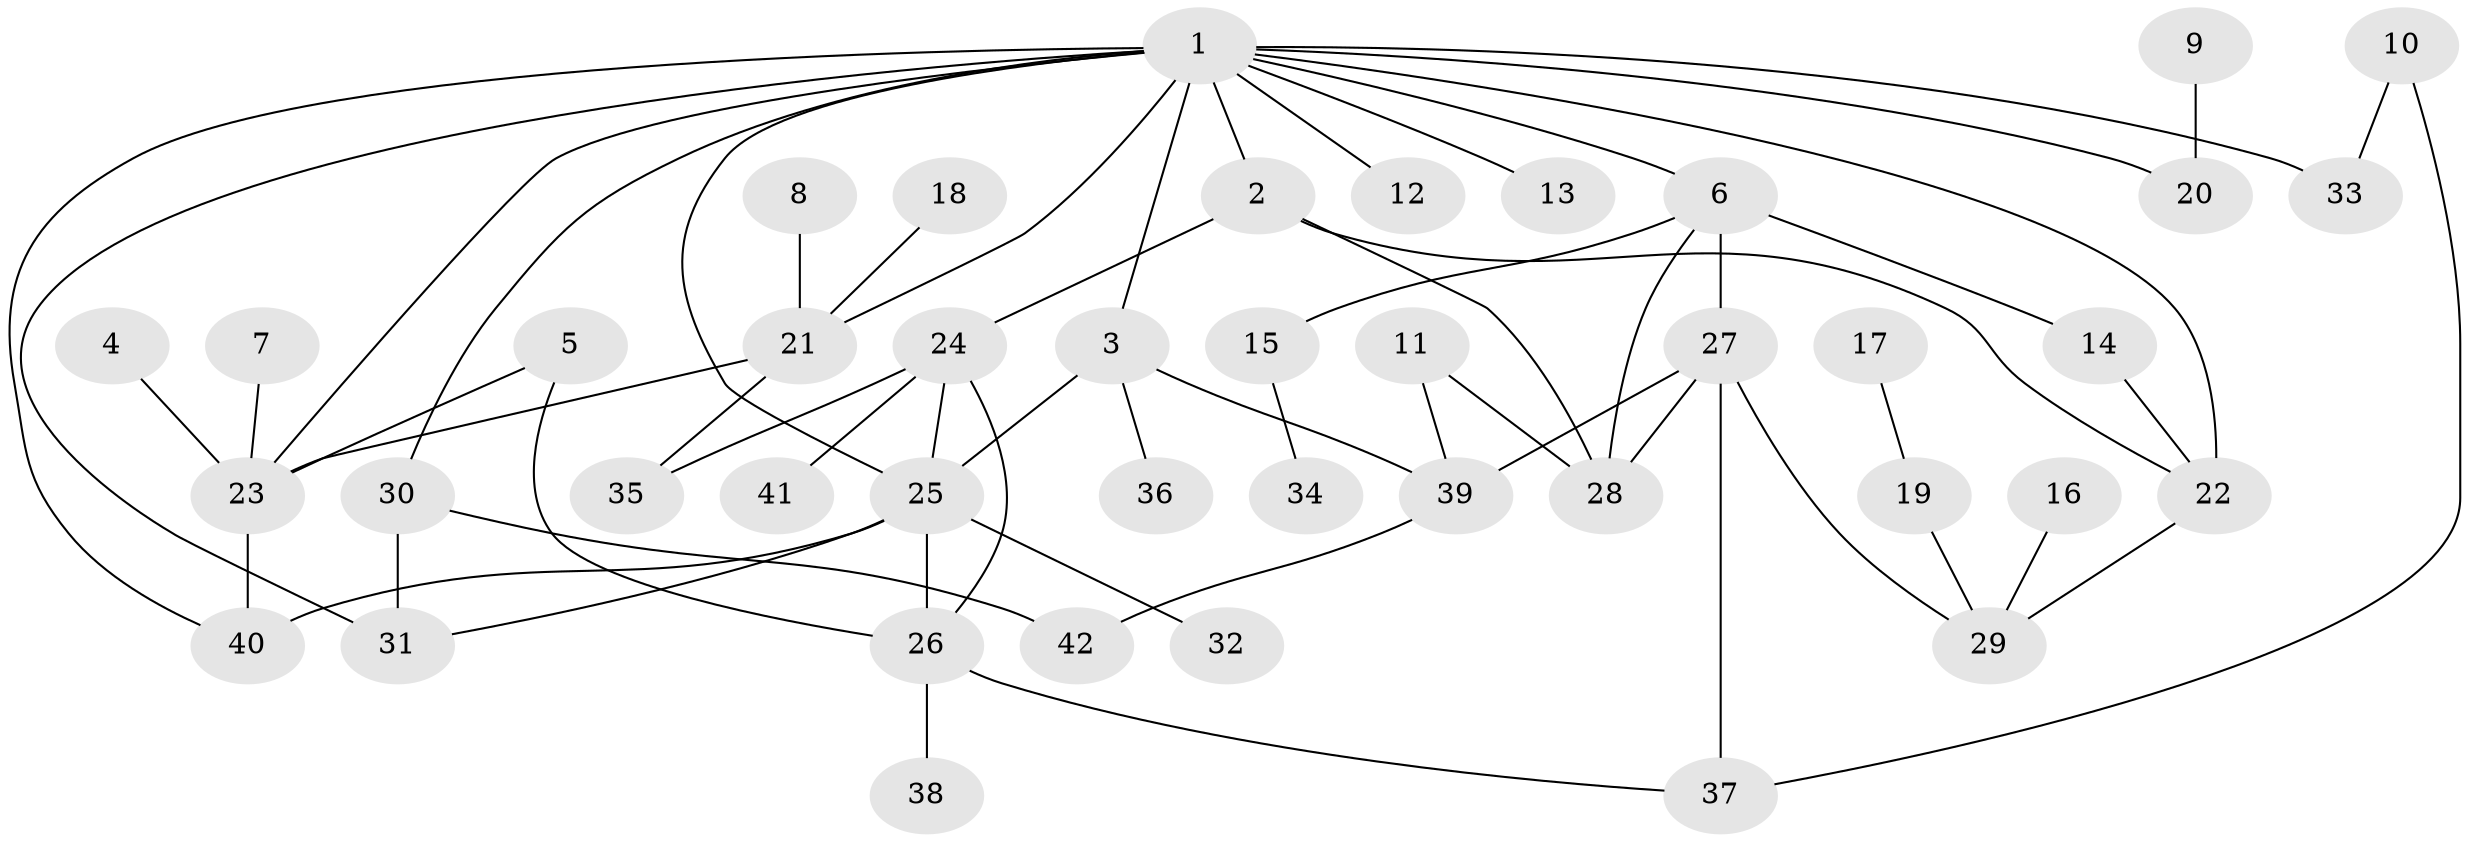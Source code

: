 // original degree distribution, {5: 0.07142857142857142, 8: 0.011904761904761904, 2: 0.3333333333333333, 4: 0.13095238095238096, 3: 0.13095238095238096, 1: 0.2976190476190476, 6: 0.023809523809523808}
// Generated by graph-tools (version 1.1) at 2025/25/03/09/25 03:25:27]
// undirected, 42 vertices, 61 edges
graph export_dot {
graph [start="1"]
  node [color=gray90,style=filled];
  1;
  2;
  3;
  4;
  5;
  6;
  7;
  8;
  9;
  10;
  11;
  12;
  13;
  14;
  15;
  16;
  17;
  18;
  19;
  20;
  21;
  22;
  23;
  24;
  25;
  26;
  27;
  28;
  29;
  30;
  31;
  32;
  33;
  34;
  35;
  36;
  37;
  38;
  39;
  40;
  41;
  42;
  1 -- 2 [weight=1.0];
  1 -- 3 [weight=1.0];
  1 -- 6 [weight=1.0];
  1 -- 12 [weight=1.0];
  1 -- 13 [weight=1.0];
  1 -- 20 [weight=1.0];
  1 -- 21 [weight=1.0];
  1 -- 22 [weight=1.0];
  1 -- 23 [weight=1.0];
  1 -- 25 [weight=1.0];
  1 -- 30 [weight=1.0];
  1 -- 31 [weight=1.0];
  1 -- 33 [weight=1.0];
  1 -- 40 [weight=1.0];
  2 -- 22 [weight=1.0];
  2 -- 24 [weight=1.0];
  2 -- 28 [weight=1.0];
  3 -- 25 [weight=1.0];
  3 -- 36 [weight=1.0];
  3 -- 39 [weight=1.0];
  4 -- 23 [weight=1.0];
  5 -- 23 [weight=1.0];
  5 -- 26 [weight=1.0];
  6 -- 14 [weight=1.0];
  6 -- 15 [weight=1.0];
  6 -- 27 [weight=2.0];
  6 -- 28 [weight=1.0];
  7 -- 23 [weight=1.0];
  8 -- 21 [weight=1.0];
  9 -- 20 [weight=1.0];
  10 -- 33 [weight=1.0];
  10 -- 37 [weight=1.0];
  11 -- 28 [weight=1.0];
  11 -- 39 [weight=1.0];
  14 -- 22 [weight=1.0];
  15 -- 34 [weight=1.0];
  16 -- 29 [weight=1.0];
  17 -- 19 [weight=1.0];
  18 -- 21 [weight=1.0];
  19 -- 29 [weight=1.0];
  21 -- 23 [weight=1.0];
  21 -- 35 [weight=1.0];
  22 -- 29 [weight=1.0];
  23 -- 40 [weight=1.0];
  24 -- 25 [weight=1.0];
  24 -- 26 [weight=1.0];
  24 -- 35 [weight=1.0];
  24 -- 41 [weight=1.0];
  25 -- 26 [weight=1.0];
  25 -- 31 [weight=1.0];
  25 -- 32 [weight=1.0];
  25 -- 40 [weight=1.0];
  26 -- 37 [weight=1.0];
  26 -- 38 [weight=1.0];
  27 -- 28 [weight=1.0];
  27 -- 29 [weight=1.0];
  27 -- 37 [weight=1.0];
  27 -- 39 [weight=1.0];
  30 -- 31 [weight=1.0];
  30 -- 42 [weight=1.0];
  39 -- 42 [weight=1.0];
}
